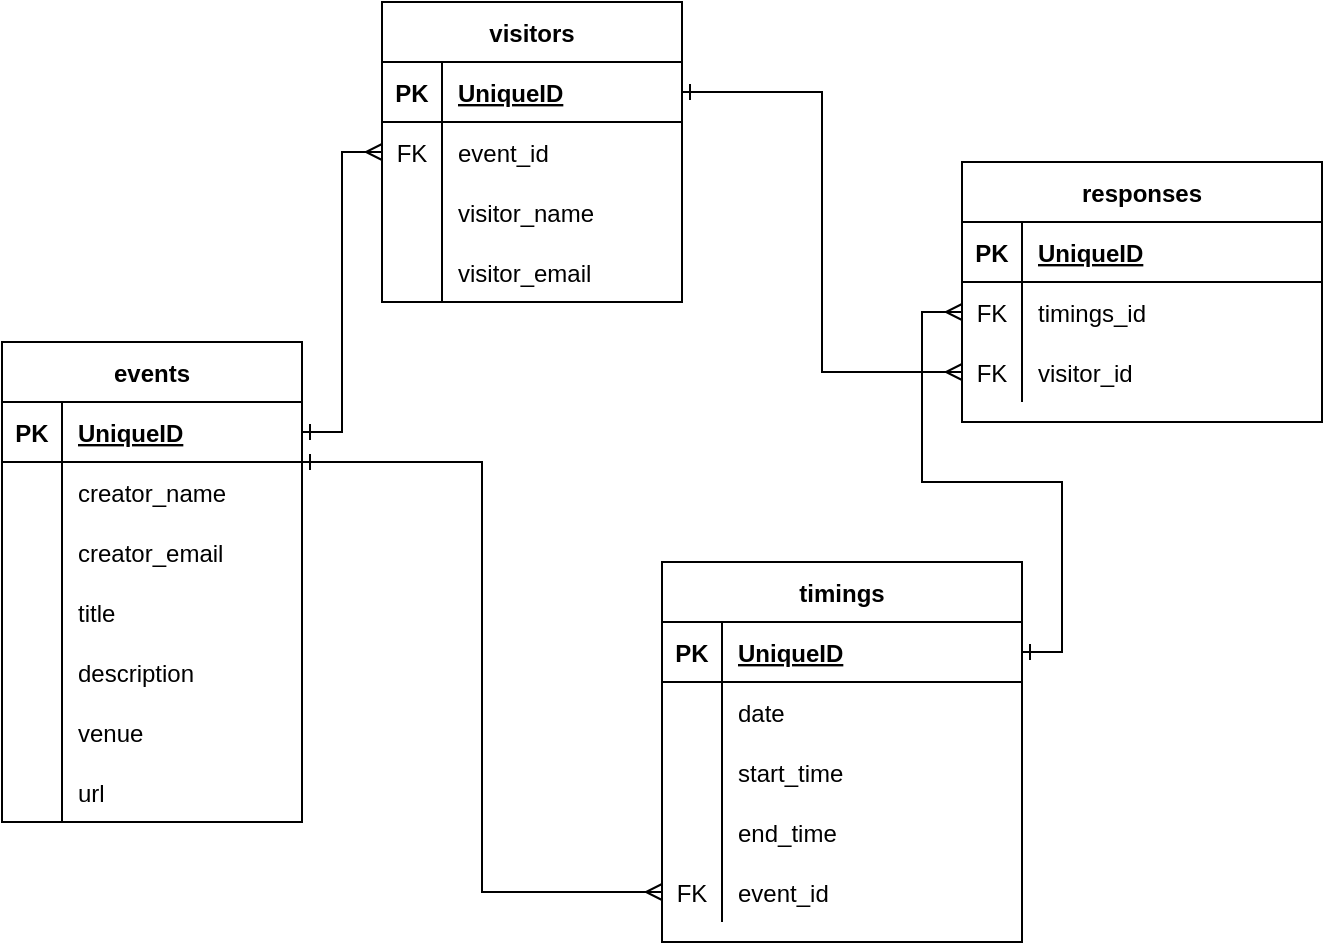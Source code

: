 <mxfile version="15.5.4" type="device"><diagram id="A4TjAqx9UB4JNXajGLWN" name="Page-1"><mxGraphModel dx="946" dy="533" grid="1" gridSize="10" guides="1" tooltips="1" connect="1" arrows="1" fold="1" page="1" pageScale="1" pageWidth="850" pageHeight="1100" math="0" shadow="0"><root><mxCell id="0"/><mxCell id="1" parent="0"/><mxCell id="bE1p__Ml8b7QeVbEJ9Z7-1" value="events" style="shape=table;startSize=30;container=1;collapsible=1;childLayout=tableLayout;fixedRows=1;rowLines=0;fontStyle=1;align=center;resizeLast=1;" parent="1" vertex="1"><mxGeometry x="60" y="260" width="150" height="240" as="geometry"/></mxCell><mxCell id="bE1p__Ml8b7QeVbEJ9Z7-2" value="" style="shape=partialRectangle;collapsible=0;dropTarget=0;pointerEvents=0;fillColor=none;top=0;left=0;bottom=1;right=0;points=[[0,0.5],[1,0.5]];portConstraint=eastwest;" parent="bE1p__Ml8b7QeVbEJ9Z7-1" vertex="1"><mxGeometry y="30" width="150" height="30" as="geometry"/></mxCell><mxCell id="bE1p__Ml8b7QeVbEJ9Z7-3" value="PK" style="shape=partialRectangle;connectable=0;fillColor=none;top=0;left=0;bottom=0;right=0;fontStyle=1;overflow=hidden;" parent="bE1p__Ml8b7QeVbEJ9Z7-2" vertex="1"><mxGeometry width="30" height="30" as="geometry"><mxRectangle width="30" height="30" as="alternateBounds"/></mxGeometry></mxCell><mxCell id="bE1p__Ml8b7QeVbEJ9Z7-4" value="UniqueID" style="shape=partialRectangle;connectable=0;fillColor=none;top=0;left=0;bottom=0;right=0;align=left;spacingLeft=6;fontStyle=5;overflow=hidden;" parent="bE1p__Ml8b7QeVbEJ9Z7-2" vertex="1"><mxGeometry x="30" width="120" height="30" as="geometry"><mxRectangle width="120" height="30" as="alternateBounds"/></mxGeometry></mxCell><mxCell id="bE1p__Ml8b7QeVbEJ9Z7-5" value="" style="shape=partialRectangle;collapsible=0;dropTarget=0;pointerEvents=0;fillColor=none;top=0;left=0;bottom=0;right=0;points=[[0,0.5],[1,0.5]];portConstraint=eastwest;" parent="bE1p__Ml8b7QeVbEJ9Z7-1" vertex="1"><mxGeometry y="60" width="150" height="30" as="geometry"/></mxCell><mxCell id="bE1p__Ml8b7QeVbEJ9Z7-6" value="" style="shape=partialRectangle;connectable=0;fillColor=none;top=0;left=0;bottom=0;right=0;editable=1;overflow=hidden;" parent="bE1p__Ml8b7QeVbEJ9Z7-5" vertex="1"><mxGeometry width="30" height="30" as="geometry"><mxRectangle width="30" height="30" as="alternateBounds"/></mxGeometry></mxCell><mxCell id="bE1p__Ml8b7QeVbEJ9Z7-7" value="creator_name" style="shape=partialRectangle;connectable=0;fillColor=none;top=0;left=0;bottom=0;right=0;align=left;spacingLeft=6;overflow=hidden;" parent="bE1p__Ml8b7QeVbEJ9Z7-5" vertex="1"><mxGeometry x="30" width="120" height="30" as="geometry"><mxRectangle width="120" height="30" as="alternateBounds"/></mxGeometry></mxCell><mxCell id="bE1p__Ml8b7QeVbEJ9Z7-8" value="" style="shape=partialRectangle;collapsible=0;dropTarget=0;pointerEvents=0;fillColor=none;top=0;left=0;bottom=0;right=0;points=[[0,0.5],[1,0.5]];portConstraint=eastwest;" parent="bE1p__Ml8b7QeVbEJ9Z7-1" vertex="1"><mxGeometry y="90" width="150" height="30" as="geometry"/></mxCell><mxCell id="bE1p__Ml8b7QeVbEJ9Z7-9" value="" style="shape=partialRectangle;connectable=0;fillColor=none;top=0;left=0;bottom=0;right=0;editable=1;overflow=hidden;" parent="bE1p__Ml8b7QeVbEJ9Z7-8" vertex="1"><mxGeometry width="30" height="30" as="geometry"><mxRectangle width="30" height="30" as="alternateBounds"/></mxGeometry></mxCell><mxCell id="bE1p__Ml8b7QeVbEJ9Z7-10" value="creator_email" style="shape=partialRectangle;connectable=0;fillColor=none;top=0;left=0;bottom=0;right=0;align=left;spacingLeft=6;overflow=hidden;" parent="bE1p__Ml8b7QeVbEJ9Z7-8" vertex="1"><mxGeometry x="30" width="120" height="30" as="geometry"><mxRectangle width="120" height="30" as="alternateBounds"/></mxGeometry></mxCell><mxCell id="bE1p__Ml8b7QeVbEJ9Z7-11" value="" style="shape=partialRectangle;collapsible=0;dropTarget=0;pointerEvents=0;fillColor=none;top=0;left=0;bottom=0;right=0;points=[[0,0.5],[1,0.5]];portConstraint=eastwest;" parent="bE1p__Ml8b7QeVbEJ9Z7-1" vertex="1"><mxGeometry y="120" width="150" height="30" as="geometry"/></mxCell><mxCell id="bE1p__Ml8b7QeVbEJ9Z7-12" value="" style="shape=partialRectangle;connectable=0;fillColor=none;top=0;left=0;bottom=0;right=0;editable=1;overflow=hidden;" parent="bE1p__Ml8b7QeVbEJ9Z7-11" vertex="1"><mxGeometry width="30" height="30" as="geometry"><mxRectangle width="30" height="30" as="alternateBounds"/></mxGeometry></mxCell><mxCell id="bE1p__Ml8b7QeVbEJ9Z7-13" value="title" style="shape=partialRectangle;connectable=0;fillColor=none;top=0;left=0;bottom=0;right=0;align=left;spacingLeft=6;overflow=hidden;" parent="bE1p__Ml8b7QeVbEJ9Z7-11" vertex="1"><mxGeometry x="30" width="120" height="30" as="geometry"><mxRectangle width="120" height="30" as="alternateBounds"/></mxGeometry></mxCell><mxCell id="bE1p__Ml8b7QeVbEJ9Z7-73" value="" style="shape=partialRectangle;collapsible=0;dropTarget=0;pointerEvents=0;fillColor=none;top=0;left=0;bottom=0;right=0;points=[[0,0.5],[1,0.5]];portConstraint=eastwest;" parent="bE1p__Ml8b7QeVbEJ9Z7-1" vertex="1"><mxGeometry y="150" width="150" height="30" as="geometry"/></mxCell><mxCell id="bE1p__Ml8b7QeVbEJ9Z7-74" value="" style="shape=partialRectangle;connectable=0;fillColor=none;top=0;left=0;bottom=0;right=0;editable=1;overflow=hidden;" parent="bE1p__Ml8b7QeVbEJ9Z7-73" vertex="1"><mxGeometry width="30" height="30" as="geometry"><mxRectangle width="30" height="30" as="alternateBounds"/></mxGeometry></mxCell><mxCell id="bE1p__Ml8b7QeVbEJ9Z7-75" value="description" style="shape=partialRectangle;connectable=0;fillColor=none;top=0;left=0;bottom=0;right=0;align=left;spacingLeft=6;overflow=hidden;" parent="bE1p__Ml8b7QeVbEJ9Z7-73" vertex="1"><mxGeometry x="30" width="120" height="30" as="geometry"><mxRectangle width="120" height="30" as="alternateBounds"/></mxGeometry></mxCell><mxCell id="Ub7bCsy7l5PEY4kPJVGm-2" value="" style="shape=partialRectangle;collapsible=0;dropTarget=0;pointerEvents=0;fillColor=none;top=0;left=0;bottom=0;right=0;points=[[0,0.5],[1,0.5]];portConstraint=eastwest;" vertex="1" parent="bE1p__Ml8b7QeVbEJ9Z7-1"><mxGeometry y="180" width="150" height="30" as="geometry"/></mxCell><mxCell id="Ub7bCsy7l5PEY4kPJVGm-3" value="" style="shape=partialRectangle;connectable=0;fillColor=none;top=0;left=0;bottom=0;right=0;editable=1;overflow=hidden;" vertex="1" parent="Ub7bCsy7l5PEY4kPJVGm-2"><mxGeometry width="30" height="30" as="geometry"><mxRectangle width="30" height="30" as="alternateBounds"/></mxGeometry></mxCell><mxCell id="Ub7bCsy7l5PEY4kPJVGm-4" value="venue" style="shape=partialRectangle;connectable=0;fillColor=none;top=0;left=0;bottom=0;right=0;align=left;spacingLeft=6;overflow=hidden;" vertex="1" parent="Ub7bCsy7l5PEY4kPJVGm-2"><mxGeometry x="30" width="120" height="30" as="geometry"><mxRectangle width="120" height="30" as="alternateBounds"/></mxGeometry></mxCell><mxCell id="bE1p__Ml8b7QeVbEJ9Z7-29" value="" style="shape=partialRectangle;collapsible=0;dropTarget=0;pointerEvents=0;fillColor=none;top=0;left=0;bottom=0;right=0;points=[[0,0.5],[1,0.5]];portConstraint=eastwest;" parent="bE1p__Ml8b7QeVbEJ9Z7-1" vertex="1"><mxGeometry y="210" width="150" height="30" as="geometry"/></mxCell><mxCell id="bE1p__Ml8b7QeVbEJ9Z7-30" value="" style="shape=partialRectangle;connectable=0;fillColor=none;top=0;left=0;bottom=0;right=0;editable=1;overflow=hidden;" parent="bE1p__Ml8b7QeVbEJ9Z7-29" vertex="1"><mxGeometry width="30" height="30" as="geometry"><mxRectangle width="30" height="30" as="alternateBounds"/></mxGeometry></mxCell><mxCell id="bE1p__Ml8b7QeVbEJ9Z7-31" value="url" style="shape=partialRectangle;connectable=0;fillColor=none;top=0;left=0;bottom=0;right=0;align=left;spacingLeft=6;overflow=hidden;" parent="bE1p__Ml8b7QeVbEJ9Z7-29" vertex="1"><mxGeometry x="30" width="120" height="30" as="geometry"><mxRectangle width="120" height="30" as="alternateBounds"/></mxGeometry></mxCell><mxCell id="bE1p__Ml8b7QeVbEJ9Z7-14" value="visitors" style="shape=table;startSize=30;container=1;collapsible=1;childLayout=tableLayout;fixedRows=1;rowLines=0;fontStyle=1;align=center;resizeLast=1;" parent="1" vertex="1"><mxGeometry x="250" y="90" width="150" height="150" as="geometry"/></mxCell><mxCell id="bE1p__Ml8b7QeVbEJ9Z7-15" value="" style="shape=partialRectangle;collapsible=0;dropTarget=0;pointerEvents=0;fillColor=none;top=0;left=0;bottom=1;right=0;points=[[0,0.5],[1,0.5]];portConstraint=eastwest;" parent="bE1p__Ml8b7QeVbEJ9Z7-14" vertex="1"><mxGeometry y="30" width="150" height="30" as="geometry"/></mxCell><mxCell id="bE1p__Ml8b7QeVbEJ9Z7-16" value="PK" style="shape=partialRectangle;connectable=0;fillColor=none;top=0;left=0;bottom=0;right=0;fontStyle=1;overflow=hidden;" parent="bE1p__Ml8b7QeVbEJ9Z7-15" vertex="1"><mxGeometry width="30" height="30" as="geometry"><mxRectangle width="30" height="30" as="alternateBounds"/></mxGeometry></mxCell><mxCell id="bE1p__Ml8b7QeVbEJ9Z7-17" value="UniqueID" style="shape=partialRectangle;connectable=0;fillColor=none;top=0;left=0;bottom=0;right=0;align=left;spacingLeft=6;fontStyle=5;overflow=hidden;" parent="bE1p__Ml8b7QeVbEJ9Z7-15" vertex="1"><mxGeometry x="30" width="120" height="30" as="geometry"><mxRectangle width="120" height="30" as="alternateBounds"/></mxGeometry></mxCell><mxCell id="bE1p__Ml8b7QeVbEJ9Z7-42" value="" style="shape=partialRectangle;collapsible=0;dropTarget=0;pointerEvents=0;fillColor=none;top=0;left=0;bottom=0;right=0;points=[[0,0.5],[1,0.5]];portConstraint=eastwest;" parent="bE1p__Ml8b7QeVbEJ9Z7-14" vertex="1"><mxGeometry y="60" width="150" height="30" as="geometry"/></mxCell><mxCell id="bE1p__Ml8b7QeVbEJ9Z7-43" value="FK" style="shape=partialRectangle;connectable=0;fillColor=none;top=0;left=0;bottom=0;right=0;fontStyle=0;overflow=hidden;" parent="bE1p__Ml8b7QeVbEJ9Z7-42" vertex="1"><mxGeometry width="30" height="30" as="geometry"><mxRectangle width="30" height="30" as="alternateBounds"/></mxGeometry></mxCell><mxCell id="bE1p__Ml8b7QeVbEJ9Z7-44" value="event_id" style="shape=partialRectangle;connectable=0;fillColor=none;top=0;left=0;bottom=0;right=0;align=left;spacingLeft=6;fontStyle=0;overflow=hidden;" parent="bE1p__Ml8b7QeVbEJ9Z7-42" vertex="1"><mxGeometry x="30" width="120" height="30" as="geometry"><mxRectangle width="120" height="30" as="alternateBounds"/></mxGeometry></mxCell><mxCell id="bE1p__Ml8b7QeVbEJ9Z7-21" value="" style="shape=partialRectangle;collapsible=0;dropTarget=0;pointerEvents=0;fillColor=none;top=0;left=0;bottom=0;right=0;points=[[0,0.5],[1,0.5]];portConstraint=eastwest;" parent="bE1p__Ml8b7QeVbEJ9Z7-14" vertex="1"><mxGeometry y="90" width="150" height="30" as="geometry"/></mxCell><mxCell id="bE1p__Ml8b7QeVbEJ9Z7-22" value="" style="shape=partialRectangle;connectable=0;fillColor=none;top=0;left=0;bottom=0;right=0;editable=1;overflow=hidden;" parent="bE1p__Ml8b7QeVbEJ9Z7-21" vertex="1"><mxGeometry width="30" height="30" as="geometry"><mxRectangle width="30" height="30" as="alternateBounds"/></mxGeometry></mxCell><mxCell id="bE1p__Ml8b7QeVbEJ9Z7-23" value="visitor_name" style="shape=partialRectangle;connectable=0;fillColor=none;top=0;left=0;bottom=0;right=0;align=left;spacingLeft=6;overflow=hidden;" parent="bE1p__Ml8b7QeVbEJ9Z7-21" vertex="1"><mxGeometry x="30" width="120" height="30" as="geometry"><mxRectangle width="120" height="30" as="alternateBounds"/></mxGeometry></mxCell><mxCell id="bE1p__Ml8b7QeVbEJ9Z7-24" value="" style="shape=partialRectangle;collapsible=0;dropTarget=0;pointerEvents=0;fillColor=none;top=0;left=0;bottom=0;right=0;points=[[0,0.5],[1,0.5]];portConstraint=eastwest;" parent="bE1p__Ml8b7QeVbEJ9Z7-14" vertex="1"><mxGeometry y="120" width="150" height="30" as="geometry"/></mxCell><mxCell id="bE1p__Ml8b7QeVbEJ9Z7-25" value="" style="shape=partialRectangle;connectable=0;fillColor=none;top=0;left=0;bottom=0;right=0;editable=1;overflow=hidden;" parent="bE1p__Ml8b7QeVbEJ9Z7-24" vertex="1"><mxGeometry width="30" height="30" as="geometry"><mxRectangle width="30" height="30" as="alternateBounds"/></mxGeometry></mxCell><mxCell id="bE1p__Ml8b7QeVbEJ9Z7-26" value="visitor_email" style="shape=partialRectangle;connectable=0;fillColor=none;top=0;left=0;bottom=0;right=0;align=left;spacingLeft=6;overflow=hidden;" parent="bE1p__Ml8b7QeVbEJ9Z7-24" vertex="1"><mxGeometry x="30" width="120" height="30" as="geometry"><mxRectangle width="120" height="30" as="alternateBounds"/></mxGeometry></mxCell><mxCell id="bE1p__Ml8b7QeVbEJ9Z7-40" style="edgeStyle=orthogonalEdgeStyle;rounded=0;orthogonalLoop=1;jettySize=auto;html=1;exitX=1;exitY=0.5;exitDx=0;exitDy=0;entryX=0;entryY=0.5;entryDx=0;entryDy=0;startArrow=ERone;startFill=0;endArrow=ERmany;endFill=0;" parent="1" source="bE1p__Ml8b7QeVbEJ9Z7-2" target="bE1p__Ml8b7QeVbEJ9Z7-42" edge="1"><mxGeometry relative="1" as="geometry"/></mxCell><mxCell id="bE1p__Ml8b7QeVbEJ9Z7-59" value="timings" style="shape=table;startSize=30;container=1;collapsible=1;childLayout=tableLayout;fixedRows=1;rowLines=0;fontStyle=1;align=center;resizeLast=1;" parent="1" vertex="1"><mxGeometry x="390" y="370" width="180" height="190" as="geometry"/></mxCell><mxCell id="bE1p__Ml8b7QeVbEJ9Z7-60" value="" style="shape=partialRectangle;collapsible=0;dropTarget=0;pointerEvents=0;fillColor=none;top=0;left=0;bottom=1;right=0;points=[[0,0.5],[1,0.5]];portConstraint=eastwest;" parent="bE1p__Ml8b7QeVbEJ9Z7-59" vertex="1"><mxGeometry y="30" width="180" height="30" as="geometry"/></mxCell><mxCell id="bE1p__Ml8b7QeVbEJ9Z7-61" value="PK" style="shape=partialRectangle;connectable=0;fillColor=none;top=0;left=0;bottom=0;right=0;fontStyle=1;overflow=hidden;" parent="bE1p__Ml8b7QeVbEJ9Z7-60" vertex="1"><mxGeometry width="30" height="30" as="geometry"><mxRectangle width="30" height="30" as="alternateBounds"/></mxGeometry></mxCell><mxCell id="bE1p__Ml8b7QeVbEJ9Z7-62" value="UniqueID" style="shape=partialRectangle;connectable=0;fillColor=none;top=0;left=0;bottom=0;right=0;align=left;spacingLeft=6;fontStyle=5;overflow=hidden;" parent="bE1p__Ml8b7QeVbEJ9Z7-60" vertex="1"><mxGeometry x="30" width="150" height="30" as="geometry"><mxRectangle width="150" height="30" as="alternateBounds"/></mxGeometry></mxCell><mxCell id="bE1p__Ml8b7QeVbEJ9Z7-63" value="" style="shape=partialRectangle;collapsible=0;dropTarget=0;pointerEvents=0;fillColor=none;top=0;left=0;bottom=0;right=0;points=[[0,0.5],[1,0.5]];portConstraint=eastwest;" parent="bE1p__Ml8b7QeVbEJ9Z7-59" vertex="1"><mxGeometry y="60" width="180" height="30" as="geometry"/></mxCell><mxCell id="bE1p__Ml8b7QeVbEJ9Z7-64" value="" style="shape=partialRectangle;connectable=0;fillColor=none;top=0;left=0;bottom=0;right=0;editable=1;overflow=hidden;" parent="bE1p__Ml8b7QeVbEJ9Z7-63" vertex="1"><mxGeometry width="30" height="30" as="geometry"><mxRectangle width="30" height="30" as="alternateBounds"/></mxGeometry></mxCell><mxCell id="bE1p__Ml8b7QeVbEJ9Z7-65" value="date" style="shape=partialRectangle;connectable=0;fillColor=none;top=0;left=0;bottom=0;right=0;align=left;spacingLeft=6;overflow=hidden;" parent="bE1p__Ml8b7QeVbEJ9Z7-63" vertex="1"><mxGeometry x="30" width="150" height="30" as="geometry"><mxRectangle width="150" height="30" as="alternateBounds"/></mxGeometry></mxCell><mxCell id="bE1p__Ml8b7QeVbEJ9Z7-66" value="" style="shape=partialRectangle;collapsible=0;dropTarget=0;pointerEvents=0;fillColor=none;top=0;left=0;bottom=0;right=0;points=[[0,0.5],[1,0.5]];portConstraint=eastwest;" parent="bE1p__Ml8b7QeVbEJ9Z7-59" vertex="1"><mxGeometry y="90" width="180" height="30" as="geometry"/></mxCell><mxCell id="bE1p__Ml8b7QeVbEJ9Z7-67" value="" style="shape=partialRectangle;connectable=0;fillColor=none;top=0;left=0;bottom=0;right=0;editable=1;overflow=hidden;" parent="bE1p__Ml8b7QeVbEJ9Z7-66" vertex="1"><mxGeometry width="30" height="30" as="geometry"><mxRectangle width="30" height="30" as="alternateBounds"/></mxGeometry></mxCell><mxCell id="bE1p__Ml8b7QeVbEJ9Z7-68" value="start_time" style="shape=partialRectangle;connectable=0;fillColor=none;top=0;left=0;bottom=0;right=0;align=left;spacingLeft=6;overflow=hidden;" parent="bE1p__Ml8b7QeVbEJ9Z7-66" vertex="1"><mxGeometry x="30" width="150" height="30" as="geometry"><mxRectangle width="150" height="30" as="alternateBounds"/></mxGeometry></mxCell><mxCell id="bE1p__Ml8b7QeVbEJ9Z7-69" value="" style="shape=partialRectangle;collapsible=0;dropTarget=0;pointerEvents=0;fillColor=none;top=0;left=0;bottom=0;right=0;points=[[0,0.5],[1,0.5]];portConstraint=eastwest;" parent="bE1p__Ml8b7QeVbEJ9Z7-59" vertex="1"><mxGeometry y="120" width="180" height="30" as="geometry"/></mxCell><mxCell id="bE1p__Ml8b7QeVbEJ9Z7-70" value="" style="shape=partialRectangle;connectable=0;fillColor=none;top=0;left=0;bottom=0;right=0;editable=1;overflow=hidden;" parent="bE1p__Ml8b7QeVbEJ9Z7-69" vertex="1"><mxGeometry width="30" height="30" as="geometry"><mxRectangle width="30" height="30" as="alternateBounds"/></mxGeometry></mxCell><mxCell id="bE1p__Ml8b7QeVbEJ9Z7-71" value="end_time" style="shape=partialRectangle;connectable=0;fillColor=none;top=0;left=0;bottom=0;right=0;align=left;spacingLeft=6;overflow=hidden;" parent="bE1p__Ml8b7QeVbEJ9Z7-69" vertex="1"><mxGeometry x="30" width="150" height="30" as="geometry"><mxRectangle width="150" height="30" as="alternateBounds"/></mxGeometry></mxCell><mxCell id="bE1p__Ml8b7QeVbEJ9Z7-94" value="" style="shape=partialRectangle;collapsible=0;dropTarget=0;pointerEvents=0;fillColor=none;top=0;left=0;bottom=0;right=0;points=[[0,0.5],[1,0.5]];portConstraint=eastwest;" parent="bE1p__Ml8b7QeVbEJ9Z7-59" vertex="1"><mxGeometry y="150" width="180" height="30" as="geometry"/></mxCell><mxCell id="bE1p__Ml8b7QeVbEJ9Z7-95" value="FK" style="shape=partialRectangle;connectable=0;fillColor=none;top=0;left=0;bottom=0;right=0;editable=1;overflow=hidden;" parent="bE1p__Ml8b7QeVbEJ9Z7-94" vertex="1"><mxGeometry width="30" height="30" as="geometry"><mxRectangle width="30" height="30" as="alternateBounds"/></mxGeometry></mxCell><mxCell id="bE1p__Ml8b7QeVbEJ9Z7-96" value="event_id" style="shape=partialRectangle;connectable=0;fillColor=none;top=0;left=0;bottom=0;right=0;align=left;spacingLeft=6;overflow=hidden;" parent="bE1p__Ml8b7QeVbEJ9Z7-94" vertex="1"><mxGeometry x="30" width="150" height="30" as="geometry"><mxRectangle width="150" height="30" as="alternateBounds"/></mxGeometry></mxCell><mxCell id="bE1p__Ml8b7QeVbEJ9Z7-101" value="responses" style="shape=table;startSize=30;container=1;collapsible=1;childLayout=tableLayout;fixedRows=1;rowLines=0;fontStyle=1;align=center;resizeLast=1;" parent="1" vertex="1"><mxGeometry x="540" y="170" width="180" height="130" as="geometry"/></mxCell><mxCell id="bE1p__Ml8b7QeVbEJ9Z7-102" value="" style="shape=partialRectangle;collapsible=0;dropTarget=0;pointerEvents=0;fillColor=none;top=0;left=0;bottom=1;right=0;points=[[0,0.5],[1,0.5]];portConstraint=eastwest;" parent="bE1p__Ml8b7QeVbEJ9Z7-101" vertex="1"><mxGeometry y="30" width="180" height="30" as="geometry"/></mxCell><mxCell id="bE1p__Ml8b7QeVbEJ9Z7-103" value="PK" style="shape=partialRectangle;connectable=0;fillColor=none;top=0;left=0;bottom=0;right=0;fontStyle=1;overflow=hidden;" parent="bE1p__Ml8b7QeVbEJ9Z7-102" vertex="1"><mxGeometry width="30" height="30" as="geometry"><mxRectangle width="30" height="30" as="alternateBounds"/></mxGeometry></mxCell><mxCell id="bE1p__Ml8b7QeVbEJ9Z7-104" value="UniqueID" style="shape=partialRectangle;connectable=0;fillColor=none;top=0;left=0;bottom=0;right=0;align=left;spacingLeft=6;fontStyle=5;overflow=hidden;" parent="bE1p__Ml8b7QeVbEJ9Z7-102" vertex="1"><mxGeometry x="30" width="150" height="30" as="geometry"><mxRectangle width="150" height="30" as="alternateBounds"/></mxGeometry></mxCell><mxCell id="bE1p__Ml8b7QeVbEJ9Z7-105" value="" style="shape=partialRectangle;collapsible=0;dropTarget=0;pointerEvents=0;fillColor=none;top=0;left=0;bottom=0;right=0;points=[[0,0.5],[1,0.5]];portConstraint=eastwest;" parent="bE1p__Ml8b7QeVbEJ9Z7-101" vertex="1"><mxGeometry y="60" width="180" height="30" as="geometry"/></mxCell><mxCell id="bE1p__Ml8b7QeVbEJ9Z7-106" value="FK" style="shape=partialRectangle;connectable=0;fillColor=none;top=0;left=0;bottom=0;right=0;editable=1;overflow=hidden;" parent="bE1p__Ml8b7QeVbEJ9Z7-105" vertex="1"><mxGeometry width="30" height="30" as="geometry"><mxRectangle width="30" height="30" as="alternateBounds"/></mxGeometry></mxCell><mxCell id="bE1p__Ml8b7QeVbEJ9Z7-107" value="timings_id" style="shape=partialRectangle;connectable=0;fillColor=none;top=0;left=0;bottom=0;right=0;align=left;spacingLeft=6;overflow=hidden;" parent="bE1p__Ml8b7QeVbEJ9Z7-105" vertex="1"><mxGeometry x="30" width="150" height="30" as="geometry"><mxRectangle width="150" height="30" as="alternateBounds"/></mxGeometry></mxCell><mxCell id="bE1p__Ml8b7QeVbEJ9Z7-108" value="" style="shape=partialRectangle;collapsible=0;dropTarget=0;pointerEvents=0;fillColor=none;top=0;left=0;bottom=0;right=0;points=[[0,0.5],[1,0.5]];portConstraint=eastwest;" parent="bE1p__Ml8b7QeVbEJ9Z7-101" vertex="1"><mxGeometry y="90" width="180" height="30" as="geometry"/></mxCell><mxCell id="bE1p__Ml8b7QeVbEJ9Z7-109" value="FK" style="shape=partialRectangle;connectable=0;fillColor=none;top=0;left=0;bottom=0;right=0;editable=1;overflow=hidden;" parent="bE1p__Ml8b7QeVbEJ9Z7-108" vertex="1"><mxGeometry width="30" height="30" as="geometry"><mxRectangle width="30" height="30" as="alternateBounds"/></mxGeometry></mxCell><mxCell id="bE1p__Ml8b7QeVbEJ9Z7-110" value="visitor_id" style="shape=partialRectangle;connectable=0;fillColor=none;top=0;left=0;bottom=0;right=0;align=left;spacingLeft=6;overflow=hidden;" parent="bE1p__Ml8b7QeVbEJ9Z7-108" vertex="1"><mxGeometry x="30" width="150" height="30" as="geometry"><mxRectangle width="150" height="30" as="alternateBounds"/></mxGeometry></mxCell><mxCell id="bE1p__Ml8b7QeVbEJ9Z7-120" style="edgeStyle=orthogonalEdgeStyle;rounded=0;orthogonalLoop=1;jettySize=auto;html=1;entryX=1;entryY=0.25;entryDx=0;entryDy=0;startArrow=ERmany;startFill=0;endArrow=ERone;endFill=0;" parent="1" source="bE1p__Ml8b7QeVbEJ9Z7-94" target="bE1p__Ml8b7QeVbEJ9Z7-1" edge="1"><mxGeometry relative="1" as="geometry"/></mxCell><mxCell id="bE1p__Ml8b7QeVbEJ9Z7-121" style="edgeStyle=orthogonalEdgeStyle;rounded=0;orthogonalLoop=1;jettySize=auto;html=1;entryX=0;entryY=0.5;entryDx=0;entryDy=0;startArrow=ERone;startFill=0;endArrow=ERmany;endFill=0;" parent="1" source="bE1p__Ml8b7QeVbEJ9Z7-60" target="bE1p__Ml8b7QeVbEJ9Z7-105" edge="1"><mxGeometry relative="1" as="geometry"/></mxCell><mxCell id="bE1p__Ml8b7QeVbEJ9Z7-122" value="" style="edgeStyle=orthogonalEdgeStyle;rounded=0;orthogonalLoop=1;jettySize=auto;html=1;startArrow=ERmany;startFill=0;endArrow=ERone;endFill=0;entryX=1;entryY=0.5;entryDx=0;entryDy=0;" parent="1" source="bE1p__Ml8b7QeVbEJ9Z7-108" target="bE1p__Ml8b7QeVbEJ9Z7-15" edge="1"><mxGeometry relative="1" as="geometry"><mxPoint x="390" y="380" as="targetPoint"/></mxGeometry></mxCell></root></mxGraphModel></diagram></mxfile>